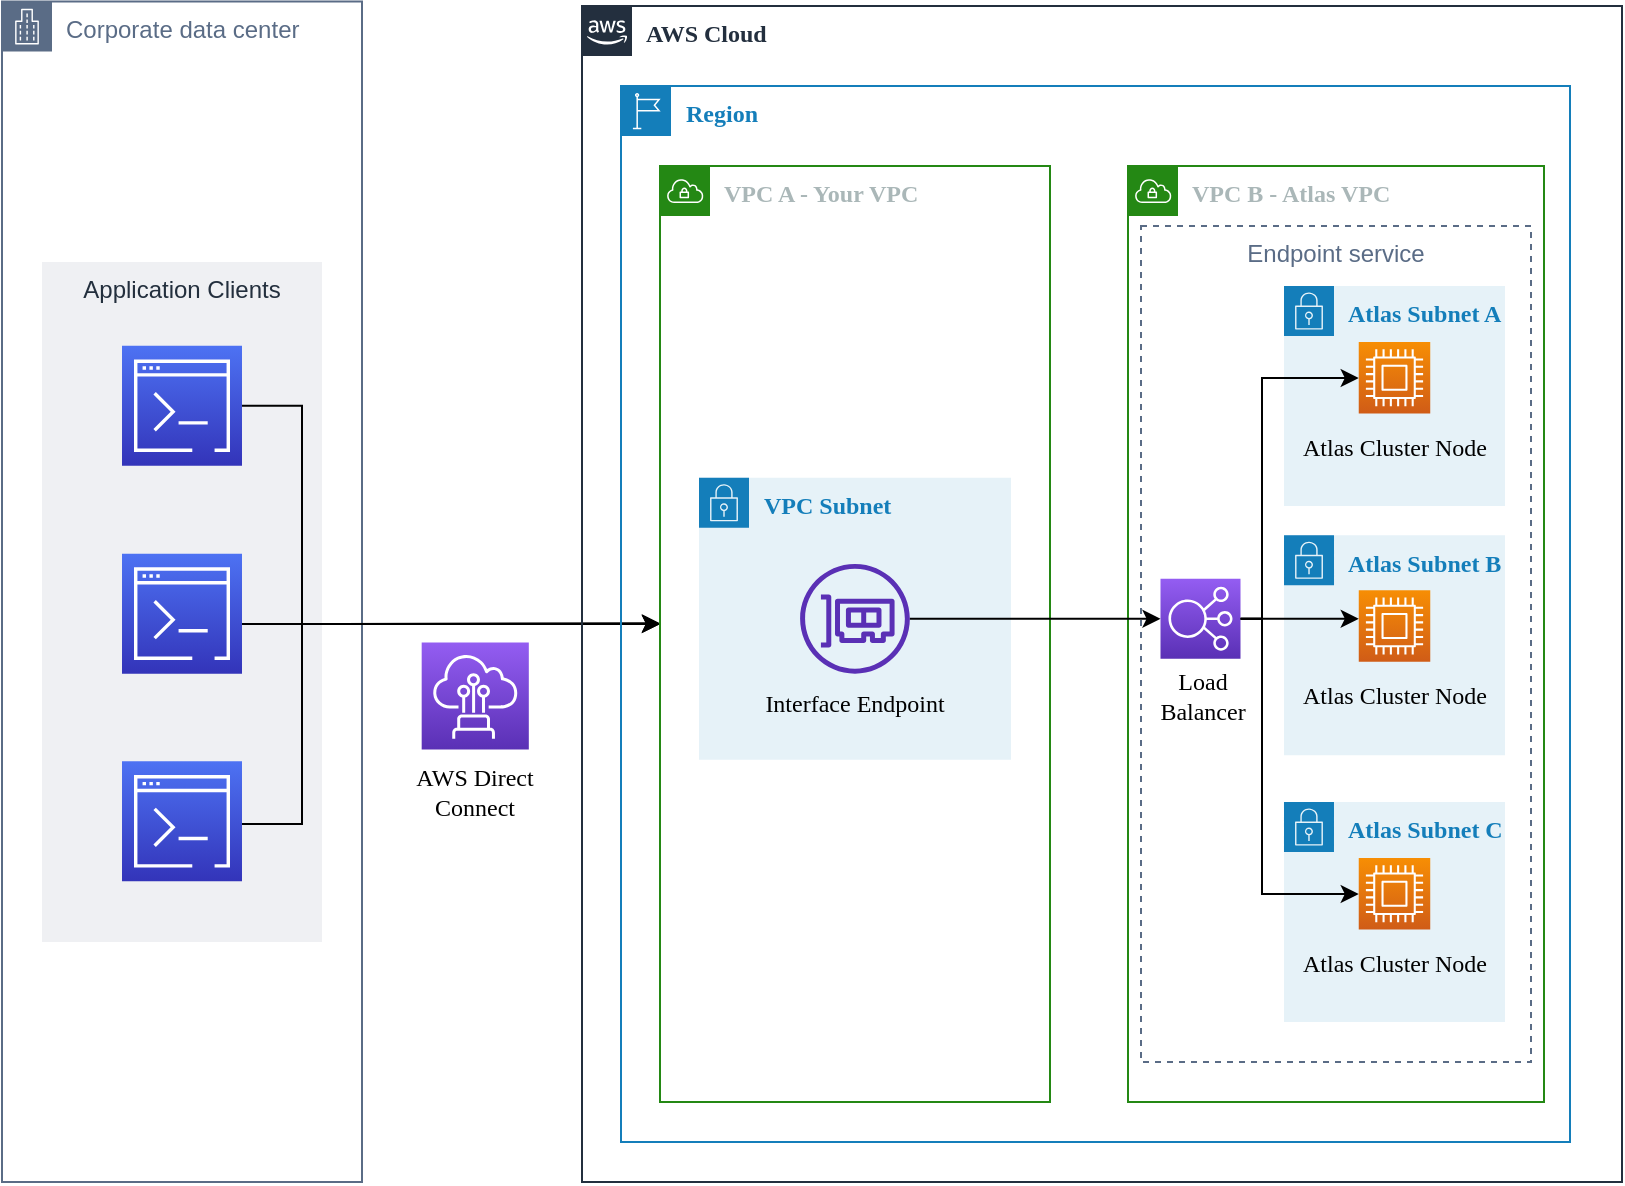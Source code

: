 <mxfile version="13.7.7" type="device"><diagram id="xvZI8YxGwjZm9oRbi6rf" name="Page-1"><mxGraphModel dx="1186" dy="741" grid="1" gridSize="10" guides="1" tooltips="1" connect="1" arrows="1" fold="1" page="1" pageScale="1" pageWidth="850" pageHeight="1100" math="0" shadow="0" extFonts="Akzidenz-Grotesk^https://docs.atlas.mongodb.com/_static/fonts/akzidgrostdreg.woff"><root><mxCell id="0"/><mxCell id="1" parent="0"/><mxCell id="CnsnVNCcZ_NUcSdRa99E-5" value="Corporate data center" style="points=[[0,0],[0.25,0],[0.5,0],[0.75,0],[1,0],[1,0.25],[1,0.5],[1,0.75],[1,1],[0.75,1],[0.5,1],[0.25,1],[0,1],[0,0.75],[0,0.5],[0,0.25]];outlineConnect=0;gradientColor=none;html=1;whiteSpace=wrap;fontSize=12;fontStyle=0;shape=mxgraph.aws4.group;grIcon=mxgraph.aws4.group_corporate_data_center;strokeColor=#5A6C86;fillColor=none;verticalAlign=top;align=left;spacingLeft=30;fontColor=#5A6C86;dashed=0;" parent="1" vertex="1"><mxGeometry x="20" y="39.79" width="180" height="590.21" as="geometry"/></mxCell><mxCell id="CnsnVNCcZ_NUcSdRa99E-21" value="Application Clients" style="fillColor=#EFF0F3;strokeColor=none;dashed=0;verticalAlign=top;fontStyle=0;fontColor=#232F3D;" parent="1" vertex="1"><mxGeometry x="40" y="170" width="140" height="340" as="geometry"/></mxCell><mxCell id="CnsnVNCcZ_NUcSdRa99E-6" value="" style="outlineConnect=0;fontColor=#232F3E;gradientColor=#945DF2;gradientDirection=north;fillColor=#5A30B5;strokeColor=#ffffff;dashed=0;verticalLabelPosition=bottom;verticalAlign=top;align=center;html=1;fontSize=12;fontStyle=0;aspect=fixed;shape=mxgraph.aws4.resourceIcon;resIcon=mxgraph.aws4.direct_connect;" parent="1" vertex="1"><mxGeometry x="229.84" y="360.21" width="53.57" height="53.57" as="geometry"/></mxCell><mxCell id="CnsnVNCcZ_NUcSdRa99E-11" value="&lt;font face=&quot;Akzidenz-Grotesk&quot;&gt;AWS Direct Connect&lt;/font&gt;" style="text;html=1;strokeColor=none;fillColor=none;align=center;verticalAlign=middle;whiteSpace=wrap;rounded=0;" parent="1" vertex="1"><mxGeometry x="213.25" y="419.66" width="86.75" height="30" as="geometry"/></mxCell><mxCell id="CnsnVNCcZ_NUcSdRa99E-17" style="edgeStyle=orthogonalEdgeStyle;rounded=0;orthogonalLoop=1;jettySize=auto;html=1;" parent="1" source="e8qcKbTyEwHjra7NyBRV-6" edge="1"><mxGeometry relative="1" as="geometry"><mxPoint x="349" y="350.6" as="targetPoint"/><Array as="points"><mxPoint x="190" y="351"/><mxPoint x="190" y="351"/></Array><mxPoint x="149.781" y="350.6" as="sourcePoint"/></mxGeometry></mxCell><mxCell id="CnsnVNCcZ_NUcSdRa99E-32" style="edgeStyle=orthogonalEdgeStyle;rounded=0;orthogonalLoop=1;jettySize=auto;html=1;" parent="1" edge="1" source="e8qcKbTyEwHjra7NyBRV-3"><mxGeometry relative="1" as="geometry"><mxPoint x="149.781" y="451" as="sourcePoint"/><mxPoint x="349" y="351" as="targetPoint"/><Array as="points"><mxPoint x="170" y="451"/><mxPoint x="170" y="351"/></Array></mxGeometry></mxCell><mxCell id="CnsnVNCcZ_NUcSdRa99E-31" style="edgeStyle=orthogonalEdgeStyle;rounded=0;orthogonalLoop=1;jettySize=auto;html=1;" parent="1" edge="1" source="e8qcKbTyEwHjra7NyBRV-2"><mxGeometry relative="1" as="geometry"><mxPoint x="149.781" y="231" as="sourcePoint"/><mxPoint x="349" y="351" as="targetPoint"/><Array as="points"><mxPoint x="170" y="242"/><mxPoint x="170" y="351"/></Array></mxGeometry></mxCell><mxCell id="OuFH1Qr4ZLYOb_tLH2t--1" value="&lt;font face=&quot;Akzidenz-Grotesk&quot;&gt;&lt;b&gt;AWS Cloud&lt;/b&gt;&lt;/font&gt;" style="points=[[0,0],[0.25,0],[0.5,0],[0.75,0],[1,0],[1,0.25],[1,0.5],[1,0.75],[1,1],[0.75,1],[0.5,1],[0.25,1],[0,1],[0,0.75],[0,0.5],[0,0.25]];outlineConnect=0;gradientColor=none;html=1;whiteSpace=wrap;fontSize=12;fontStyle=0;shape=mxgraph.aws4.group;grIcon=mxgraph.aws4.group_aws_cloud_alt;strokeColor=#232F3E;fillColor=none;verticalAlign=top;align=left;spacingLeft=30;fontColor=#232F3E;dashed=0;" parent="1" vertex="1"><mxGeometry x="310" y="42" width="520" height="588" as="geometry"/></mxCell><mxCell id="OuFH1Qr4ZLYOb_tLH2t--4" value="&lt;b&gt;Region&lt;/b&gt;" style="points=[[0,0],[0.25,0],[0.5,0],[0.75,0],[1,0],[1,0.25],[1,0.5],[1,0.75],[1,1],[0.75,1],[0.5,1],[0.25,1],[0,1],[0,0.75],[0,0.5],[0,0.25]];outlineConnect=0;gradientColor=none;html=1;whiteSpace=wrap;fontSize=12;fontStyle=0;shape=mxgraph.aws4.group;grIcon=mxgraph.aws4.group_region;strokeColor=#147EBA;fillColor=none;verticalAlign=top;align=left;spacingLeft=30;fontColor=#147EBA;dashed=0;fontFamily=Akzidenz-Grotesk;FType=w;" parent="1" vertex="1"><mxGeometry x="329.5" y="82" width="474.5" height="528" as="geometry"/></mxCell><mxCell id="OuFH1Qr4ZLYOb_tLH2t--3" value="&lt;b&gt;&lt;font face=&quot;Akzidenz-Grotesk&quot;&gt;VPC B - Atlas VPC&lt;/font&gt;&lt;/b&gt;" style="points=[[0,0],[0.25,0],[0.5,0],[0.75,0],[1,0],[1,0.25],[1,0.5],[1,0.75],[1,1],[0.75,1],[0.5,1],[0.25,1],[0,1],[0,0.75],[0,0.5],[0,0.25]];outlineConnect=0;gradientColor=none;html=1;whiteSpace=wrap;fontSize=12;fontStyle=0;shape=mxgraph.aws4.group;grIcon=mxgraph.aws4.group_vpc;strokeColor=#248814;fillColor=none;verticalAlign=top;align=left;spacingLeft=30;fontColor=#AAB7B8;dashed=0;" parent="1" vertex="1"><mxGeometry x="583" y="122" width="208" height="468" as="geometry"/></mxCell><mxCell id="OuFH1Qr4ZLYOb_tLH2t--15" value="Endpoint service" style="fillColor=none;strokeColor=#5A6C86;dashed=1;verticalAlign=top;fontStyle=0;fontColor=#5A6C86;fontFamily=Helvetica;FType=g;" parent="1" vertex="1"><mxGeometry x="589.5" y="152" width="195" height="418" as="geometry"/></mxCell><mxCell id="OuFH1Qr4ZLYOb_tLH2t--2" value="&lt;b&gt;&lt;font face=&quot;Akzidenz-Grotesk&quot;&gt;VPC A - Your VPC&lt;/font&gt;&lt;/b&gt;" style="points=[[0,0],[0.25,0],[0.5,0],[0.75,0],[1,0],[1,0.25],[1,0.5],[1,0.75],[1,1],[0.75,1],[0.5,1],[0.25,1],[0,1],[0,0.75],[0,0.5],[0,0.25]];outlineConnect=0;gradientColor=none;html=1;whiteSpace=wrap;fontSize=12;fontStyle=0;shape=mxgraph.aws4.group;grIcon=mxgraph.aws4.group_vpc;strokeColor=#248814;fillColor=none;verticalAlign=top;align=left;spacingLeft=30;fontColor=#AAB7B8;dashed=0;" parent="1" vertex="1"><mxGeometry x="349" y="122" width="195" height="468" as="geometry"/></mxCell><mxCell id="OuFH1Qr4ZLYOb_tLH2t--5" value="&lt;b&gt;&lt;font face=&quot;Akzidenz-Grotesk&quot;&gt;VPC Subnet&lt;/font&gt;&lt;br&gt;&lt;/b&gt;" style="points=[[0,0],[0.25,0],[0.5,0],[0.75,0],[1,0],[1,0.25],[1,0.5],[1,0.75],[1,1],[0.75,1],[0.5,1],[0.25,1],[0,1],[0,0.75],[0,0.5],[0,0.25]];outlineConnect=0;gradientColor=none;html=1;whiteSpace=wrap;fontSize=12;fontStyle=0;shape=mxgraph.aws4.group;grIcon=mxgraph.aws4.group_security_group;grStroke=0;strokeColor=#147EBA;fillColor=#E6F2F8;verticalAlign=top;align=left;spacingLeft=30;fontColor=#147EBA;dashed=0;" parent="1" vertex="1"><mxGeometry x="368.5" y="277.88" width="156" height="141" as="geometry"/></mxCell><mxCell id="OuFH1Qr4ZLYOb_tLH2t--6" value="&lt;b&gt;&lt;font face=&quot;Akzidenz-Grotesk&quot;&gt;Atlas Subnet A&lt;/font&gt;&lt;/b&gt;" style="points=[[0,0],[0.25,0],[0.5,0],[0.75,0],[1,0],[1,0.25],[1,0.5],[1,0.75],[1,1],[0.75,1],[0.5,1],[0.25,1],[0,1],[0,0.75],[0,0.5],[0,0.25]];outlineConnect=0;gradientColor=none;html=1;whiteSpace=wrap;fontSize=12;fontStyle=0;shape=mxgraph.aws4.group;grIcon=mxgraph.aws4.group_security_group;grStroke=0;strokeColor=#147EBA;fillColor=#E6F2F8;verticalAlign=top;align=left;spacingLeft=30;fontColor=#147EBA;dashed=0;" parent="1" vertex="1"><mxGeometry x="661" y="182" width="110.5" height="110" as="geometry"/></mxCell><mxCell id="OuFH1Qr4ZLYOb_tLH2t--10" value="" style="outlineConnect=0;fontColor=#232F3E;gradientColor=none;fillColor=#5A30B5;strokeColor=none;dashed=0;verticalLabelPosition=bottom;verticalAlign=top;align=center;html=1;fontSize=12;fontStyle=0;aspect=fixed;pointerEvents=1;shape=mxgraph.aws4.elastic_network_interface;" parent="1" vertex="1"><mxGeometry x="419.047" y="320.94" width="54.88" height="54.88" as="geometry"/></mxCell><mxCell id="CnsnVNCcZ_NUcSdRa99E-34" style="edgeStyle=orthogonalEdgeStyle;rounded=0;orthogonalLoop=1;jettySize=auto;html=1;" parent="1" source="OuFH1Qr4ZLYOb_tLH2t--11" target="CnsnVNCcZ_NUcSdRa99E-25" edge="1"><mxGeometry relative="1" as="geometry"><Array as="points"><mxPoint x="650" y="348"/><mxPoint x="650" y="228"/></Array></mxGeometry></mxCell><mxCell id="OuFH1Qr4ZLYOb_tLH2t--11" value="" style="outlineConnect=0;fontColor=#232F3E;gradientColor=#945DF2;gradientDirection=north;fillColor=#5A30B5;strokeColor=#ffffff;dashed=0;verticalLabelPosition=bottom;verticalAlign=top;align=center;html=1;fontSize=12;fontStyle=0;aspect=fixed;shape=mxgraph.aws4.resourceIcon;resIcon=mxgraph.aws4.elastic_load_balancing;" parent="1" vertex="1"><mxGeometry x="599.25" y="328.38" width="40" height="40" as="geometry"/></mxCell><mxCell id="OuFH1Qr4ZLYOb_tLH2t--39" value="&lt;font face=&quot;Akzidenz-Grotesk&quot;&gt;Interface Endpoint&lt;/font&gt;" style="text;html=1;strokeColor=none;fillColor=none;align=center;verticalAlign=middle;whiteSpace=wrap;rounded=0;" parent="1" vertex="1"><mxGeometry x="394.842" y="380.51" width="103.296" height="20" as="geometry"/></mxCell><mxCell id="efr0b-T210LwCFYEjDWB-1" value="&lt;font face=&quot;Akzidenz-Grotesk&quot;&gt;Load Balancer&lt;/font&gt;" style="text;html=1;strokeColor=none;fillColor=none;align=center;verticalAlign=middle;whiteSpace=wrap;rounded=0;" parent="1" vertex="1"><mxGeometry x="602.7" y="375.19" width="35.1" height="23.25" as="geometry"/></mxCell><mxCell id="ghDHF9sSOXhjp-soZFhF-30" value="&lt;b&gt;&lt;font face=&quot;Akzidenz-Grotesk&quot;&gt;Atlas Subnet B&lt;/font&gt;&lt;/b&gt;" style="points=[[0,0],[0.25,0],[0.5,0],[0.75,0],[1,0],[1,0.25],[1,0.5],[1,0.75],[1,1],[0.75,1],[0.5,1],[0.25,1],[0,1],[0,0.75],[0,0.5],[0,0.25]];outlineConnect=0;gradientColor=none;html=1;whiteSpace=wrap;fontSize=12;fontStyle=0;shape=mxgraph.aws4.group;grIcon=mxgraph.aws4.group_security_group;grStroke=0;strokeColor=#147EBA;fillColor=#E6F2F8;verticalAlign=top;align=left;spacingLeft=30;fontColor=#147EBA;dashed=0;" parent="1" vertex="1"><mxGeometry x="661.01" y="306.62" width="110.5" height="110" as="geometry"/></mxCell><mxCell id="ghDHF9sSOXhjp-soZFhF-31" value="&lt;font face=&quot;Akzidenz-Grotesk&quot;&gt;Atlas Cluster Node&lt;/font&gt;" style="text;html=1;strokeColor=none;fillColor=none;align=center;verticalAlign=middle;whiteSpace=wrap;rounded=0;" parent="1" vertex="1"><mxGeometry x="666.99" y="372" width="98.5" height="30" as="geometry"/></mxCell><mxCell id="ghDHF9sSOXhjp-soZFhF-32" value="" style="outlineConnect=0;fontColor=#232F3E;gradientColor=#F78E04;gradientDirection=north;fillColor=#D05C17;strokeColor=#ffffff;dashed=0;verticalLabelPosition=bottom;verticalAlign=top;align=center;html=1;fontSize=12;fontStyle=0;aspect=fixed;shape=mxgraph.aws4.resourceIcon;resIcon=mxgraph.aws4.compute;" parent="1" vertex="1"><mxGeometry x="698.38" y="334.13" width="35.75" height="35.75" as="geometry"/></mxCell><mxCell id="ghDHF9sSOXhjp-soZFhF-33" value="&lt;b&gt;&lt;font face=&quot;Akzidenz-Grotesk&quot;&gt;Atlas Subnet C&lt;/font&gt;&lt;/b&gt;" style="points=[[0,0],[0.25,0],[0.5,0],[0.75,0],[1,0],[1,0.25],[1,0.5],[1,0.75],[1,1],[0.75,1],[0.5,1],[0.25,1],[0,1],[0,0.75],[0,0.5],[0,0.25]];outlineConnect=0;gradientColor=none;html=1;whiteSpace=wrap;fontSize=12;fontStyle=0;shape=mxgraph.aws4.group;grIcon=mxgraph.aws4.group_security_group;grStroke=0;strokeColor=#147EBA;fillColor=#E6F2F8;verticalAlign=top;align=left;spacingLeft=30;fontColor=#147EBA;dashed=0;" parent="1" vertex="1"><mxGeometry x="660.99" y="440" width="110.5" height="110" as="geometry"/></mxCell><mxCell id="CnsnVNCcZ_NUcSdRa99E-22" value="&lt;font face=&quot;Akzidenz-Grotesk&quot;&gt;Atlas Cluster Node&lt;/font&gt;" style="text;html=1;strokeColor=none;fillColor=none;align=center;verticalAlign=middle;whiteSpace=wrap;rounded=0;" parent="1" vertex="1"><mxGeometry x="667" y="505.88" width="98.5" height="30" as="geometry"/></mxCell><mxCell id="CnsnVNCcZ_NUcSdRa99E-23" value="" style="outlineConnect=0;fontColor=#232F3E;gradientColor=#F78E04;gradientDirection=north;fillColor=#D05C17;strokeColor=#ffffff;dashed=0;verticalLabelPosition=bottom;verticalAlign=top;align=center;html=1;fontSize=12;fontStyle=0;aspect=fixed;shape=mxgraph.aws4.resourceIcon;resIcon=mxgraph.aws4.compute;" parent="1" vertex="1"><mxGeometry x="698.37" y="468" width="35.75" height="35.75" as="geometry"/></mxCell><mxCell id="CnsnVNCcZ_NUcSdRa99E-24" value="&lt;font face=&quot;Akzidenz-Grotesk&quot;&gt;Atlas Cluster Node&lt;/font&gt;" style="text;html=1;strokeColor=none;fillColor=none;align=center;verticalAlign=middle;whiteSpace=wrap;rounded=0;" parent="1" vertex="1"><mxGeometry x="667" y="247.88" width="98.5" height="30" as="geometry"/></mxCell><mxCell id="CnsnVNCcZ_NUcSdRa99E-25" value="" style="outlineConnect=0;fontColor=#232F3E;gradientColor=#F78E04;gradientDirection=north;fillColor=#D05C17;strokeColor=#ffffff;dashed=0;verticalLabelPosition=bottom;verticalAlign=top;align=center;html=1;fontSize=12;fontStyle=0;aspect=fixed;shape=mxgraph.aws4.resourceIcon;resIcon=mxgraph.aws4.compute;" parent="1" vertex="1"><mxGeometry x="698.37" y="210" width="35.75" height="35.75" as="geometry"/></mxCell><mxCell id="CnsnVNCcZ_NUcSdRa99E-26" style="edgeStyle=orthogonalEdgeStyle;rounded=0;orthogonalLoop=1;jettySize=auto;html=1;" parent="1" source="OuFH1Qr4ZLYOb_tLH2t--11" target="ghDHF9sSOXhjp-soZFhF-32" edge="1"><mxGeometry relative="1" as="geometry"><Array as="points"><mxPoint x="639" y="352"/><mxPoint x="639" y="352"/></Array></mxGeometry></mxCell><mxCell id="CnsnVNCcZ_NUcSdRa99E-35" style="edgeStyle=orthogonalEdgeStyle;rounded=0;orthogonalLoop=1;jettySize=auto;html=1;" parent="1" source="OuFH1Qr4ZLYOb_tLH2t--11" target="CnsnVNCcZ_NUcSdRa99E-23" edge="1"><mxGeometry relative="1" as="geometry"><Array as="points"><mxPoint x="650" y="348"/><mxPoint x="650" y="486"/></Array></mxGeometry></mxCell><mxCell id="CnsnVNCcZ_NUcSdRa99E-33" style="edgeStyle=orthogonalEdgeStyle;rounded=0;orthogonalLoop=1;jettySize=auto;html=1;" parent="1" source="OuFH1Qr4ZLYOb_tLH2t--10" target="OuFH1Qr4ZLYOb_tLH2t--11" edge="1"><mxGeometry relative="1" as="geometry"/></mxCell><mxCell id="e8qcKbTyEwHjra7NyBRV-2" value="" style="outlineConnect=0;fontColor=#232F3E;gradientColor=#4D72F3;gradientDirection=north;fillColor=#3334B9;strokeColor=#ffffff;dashed=0;verticalLabelPosition=bottom;verticalAlign=top;align=center;html=1;fontSize=12;fontStyle=0;aspect=fixed;shape=mxgraph.aws4.resourceIcon;resIcon=mxgraph.aws4.command_line_interface;" vertex="1" parent="1"><mxGeometry x="80" y="211.88" width="60" height="60" as="geometry"/></mxCell><mxCell id="e8qcKbTyEwHjra7NyBRV-3" value="" style="outlineConnect=0;fontColor=#232F3E;gradientColor=#4D72F3;gradientDirection=north;fillColor=#3334B9;strokeColor=#ffffff;dashed=0;verticalLabelPosition=bottom;verticalAlign=top;align=center;html=1;fontSize=12;fontStyle=0;aspect=fixed;shape=mxgraph.aws4.resourceIcon;resIcon=mxgraph.aws4.command_line_interface;" vertex="1" parent="1"><mxGeometry x="80" y="419.66" width="60" height="60" as="geometry"/></mxCell><mxCell id="e8qcKbTyEwHjra7NyBRV-6" value="" style="outlineConnect=0;fontColor=#232F3E;gradientColor=#4D72F3;gradientDirection=north;fillColor=#3334B9;strokeColor=#ffffff;dashed=0;verticalLabelPosition=bottom;verticalAlign=top;align=center;html=1;fontSize=12;fontStyle=0;aspect=fixed;shape=mxgraph.aws4.resourceIcon;resIcon=mxgraph.aws4.command_line_interface;" vertex="1" parent="1"><mxGeometry x="80" y="315.82" width="60" height="60" as="geometry"/></mxCell></root></mxGraphModel></diagram></mxfile>